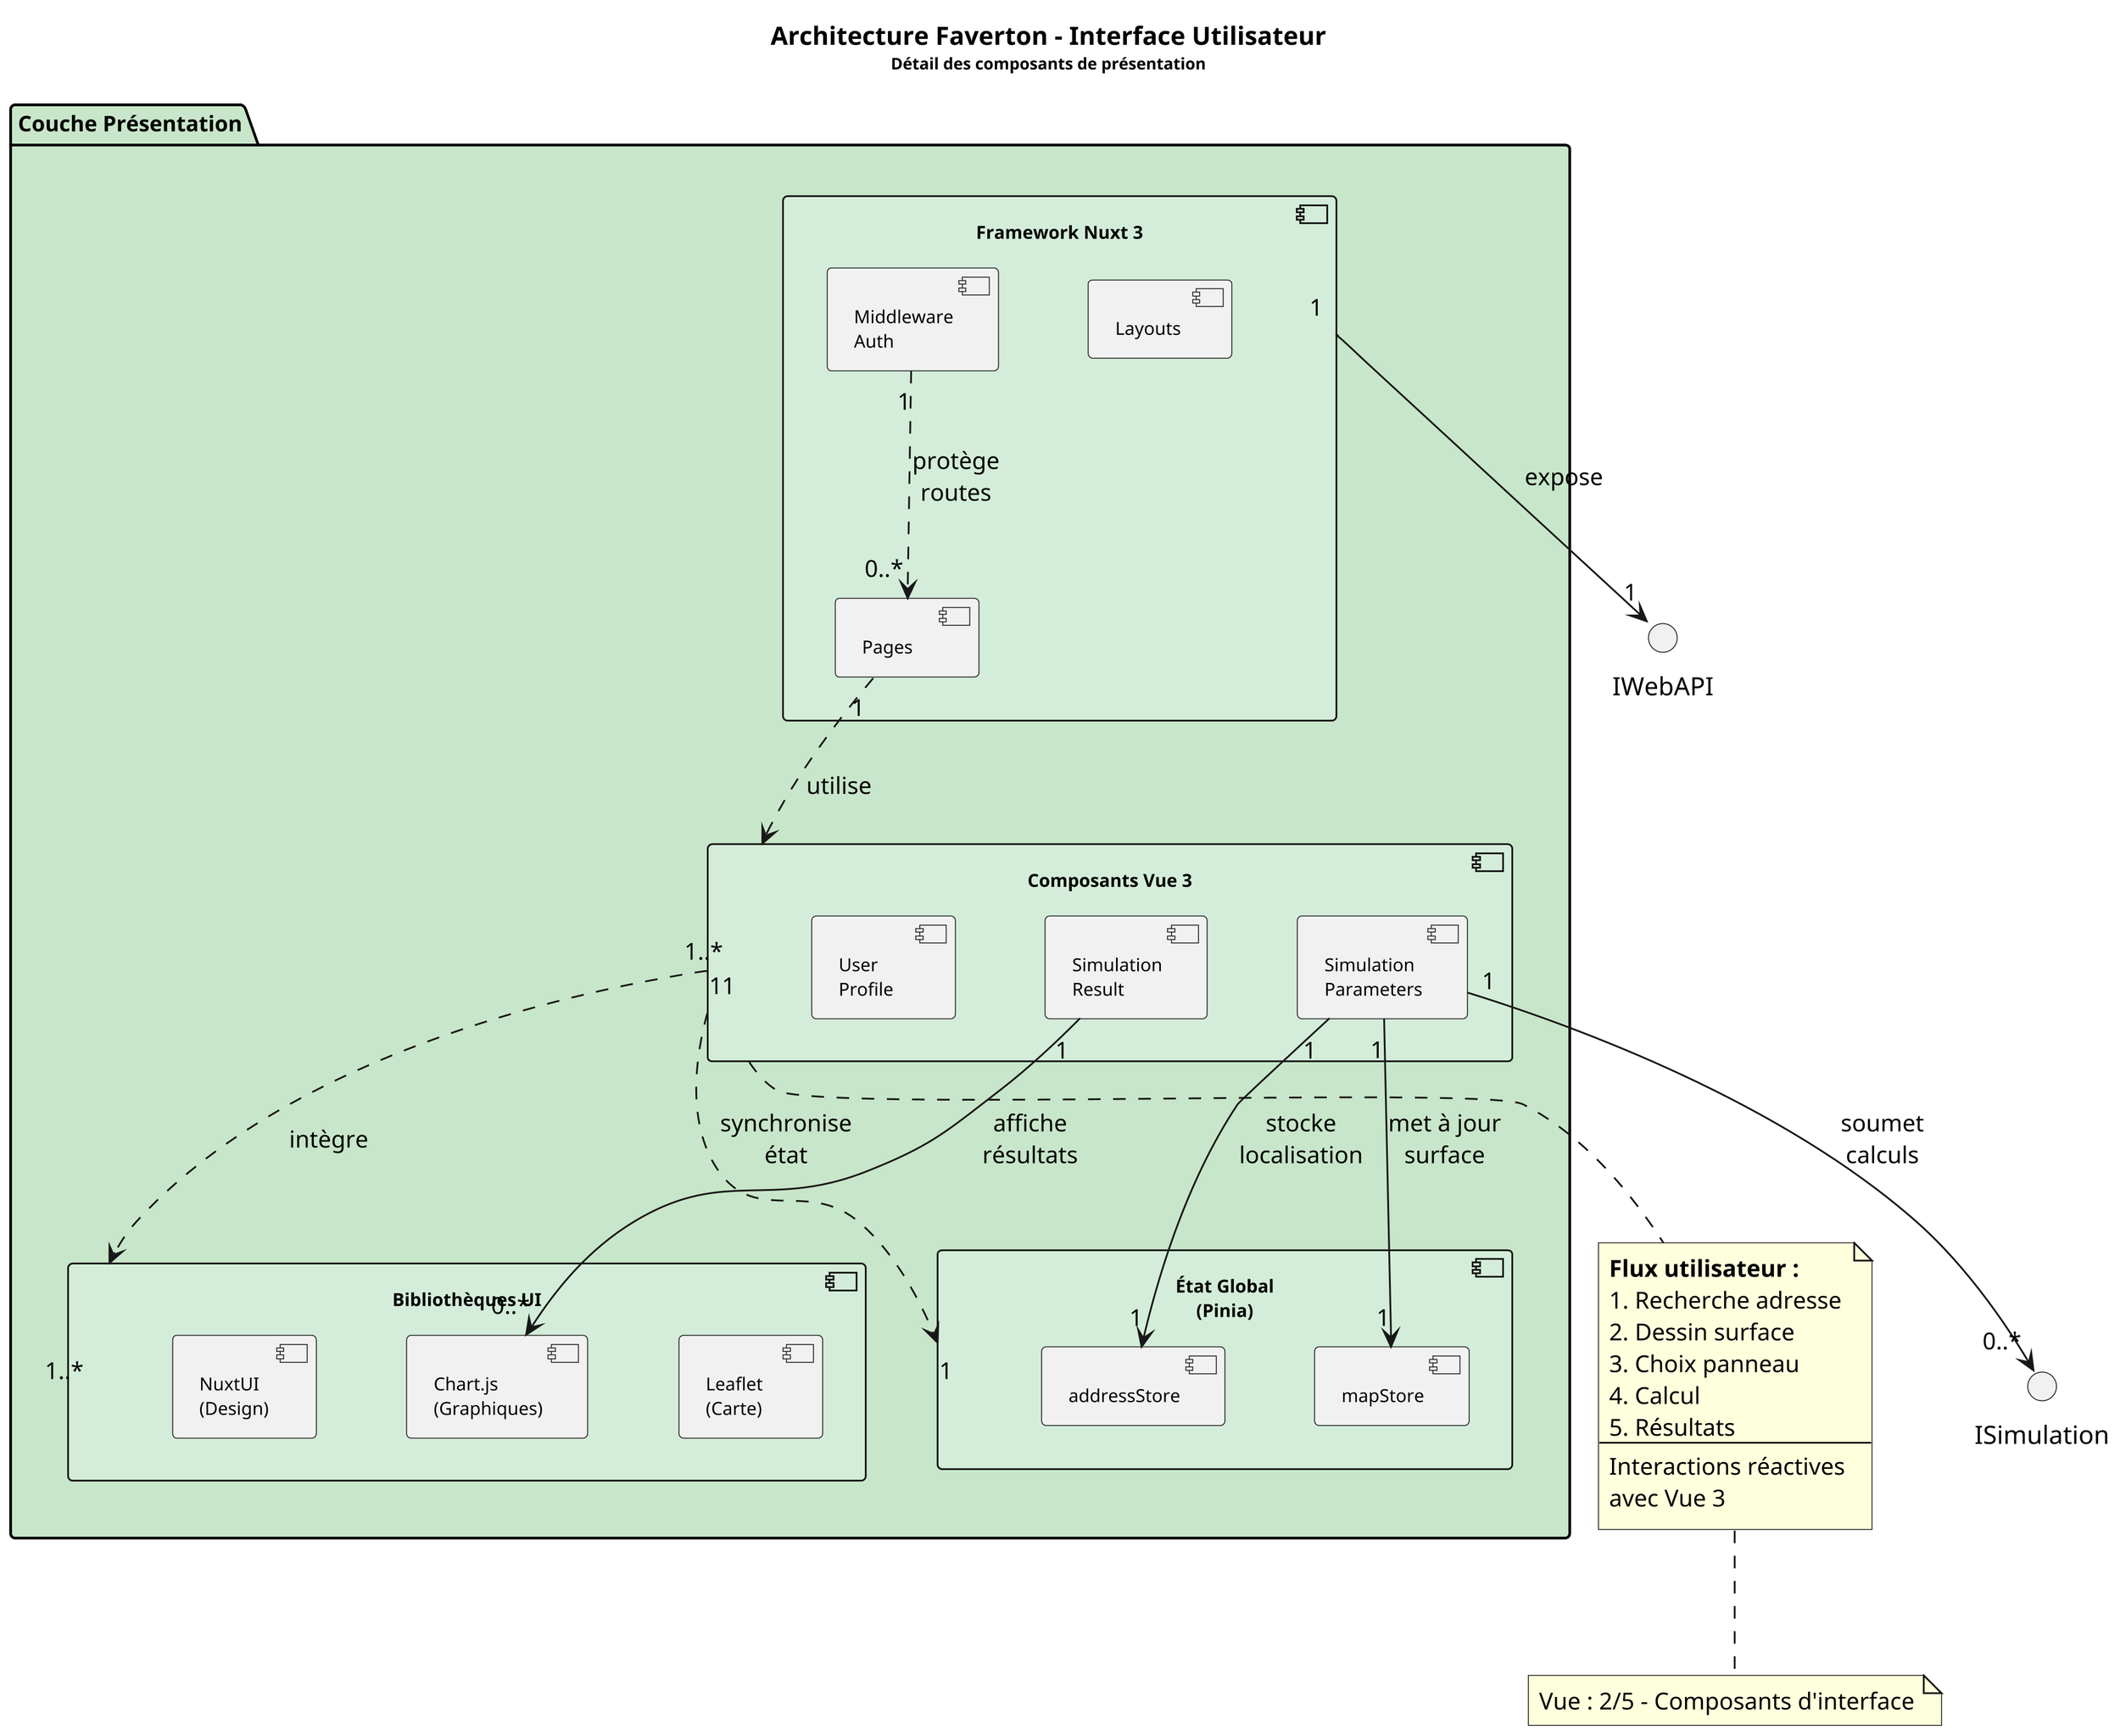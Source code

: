@startuml Architecture_Faverton_2_Interface

' Configuration optimisée pour éviter la coupure
skinparam dpi 300
skinparam componentFontSize 10
skinparam fontSize 9
skinparam packageFontSize 12
skinparam backgroundColor white
skinparam minClassWidth 40
skinparam nodesep 50
skinparam ranksep 80

title <b>Architecture Faverton - Interface Utilisateur</b>\n<size:9>Détail des composants de présentation</size>

' Organisation verticale pour optimiser l'espace
top to bottom direction

package "Couche Présentation" #C8E6C9 {
    
    component "Framework Nuxt 3" as Nuxt #D4EDDA {
        component "Pages" as Pages
        component "Layouts" as Layouts
        component "Middleware\nAuth" as Auth
    }
    
    component "Composants Vue 3" as Vue #D4EDDA {
        component "Simulation\nParameters" as SimParams
        component "Simulation\nResult" as SimResult
        component "User\nProfile" as Profile
    }
    
    component "Bibliothèques UI" as Libs #D4EDDA {
        component "Leaflet\n(Carte)" as Leaflet
        component "Chart.js\n(Graphiques)" as Charts
        component "NuxtUI\n(Design)" as NuxtUI
    }
    
    component "État Global\n(Pinia)" as Pinia #D4EDDA {
        component "addressStore" as AddrStore
        component "mapStore" as MapStore
    }
}

' Interfaces de communication
interface "IWebAPI" as IWebAPI
interface "ISimulation" as ISimulation

' Relations internes avec cardinalités
Pages "1" ..> "1..*" Vue : utilise
Vue "1" ..> "1..*" Libs : intègre
Vue "1" ..> "1" Pinia : "synchronise\nétat"
Auth "1" ..> "0..*" Pages : "protège\nroutes"

' Cardinalités métier spécifiques
SimParams "1" --> "1" MapStore : "met à jour\nsurface"
SimParams "1" --> "1" AddrStore : "stocke\nlocalisation"
SimResult "1" --> "0..*" Charts : "affiche\nrésultats"

' Connexion vers Core Service
Nuxt "1" --> "1" IWebAPI : expose
SimParams "1" --> "0..*" ISimulation : "soumet\ncalculs"

' Note compacte sur le flux utilisateur
note bottom of Vue
  <b>Flux utilisateur :</b>
  1. Recherche adresse
  2. Dessin surface
  3. Choix panneau
  4. Calcul
  5. Résultats
  ----
  Interactions réactives
  avec Vue 3
end note

note bottom : Vue : 2/5 - Composants d'interface

@enduml